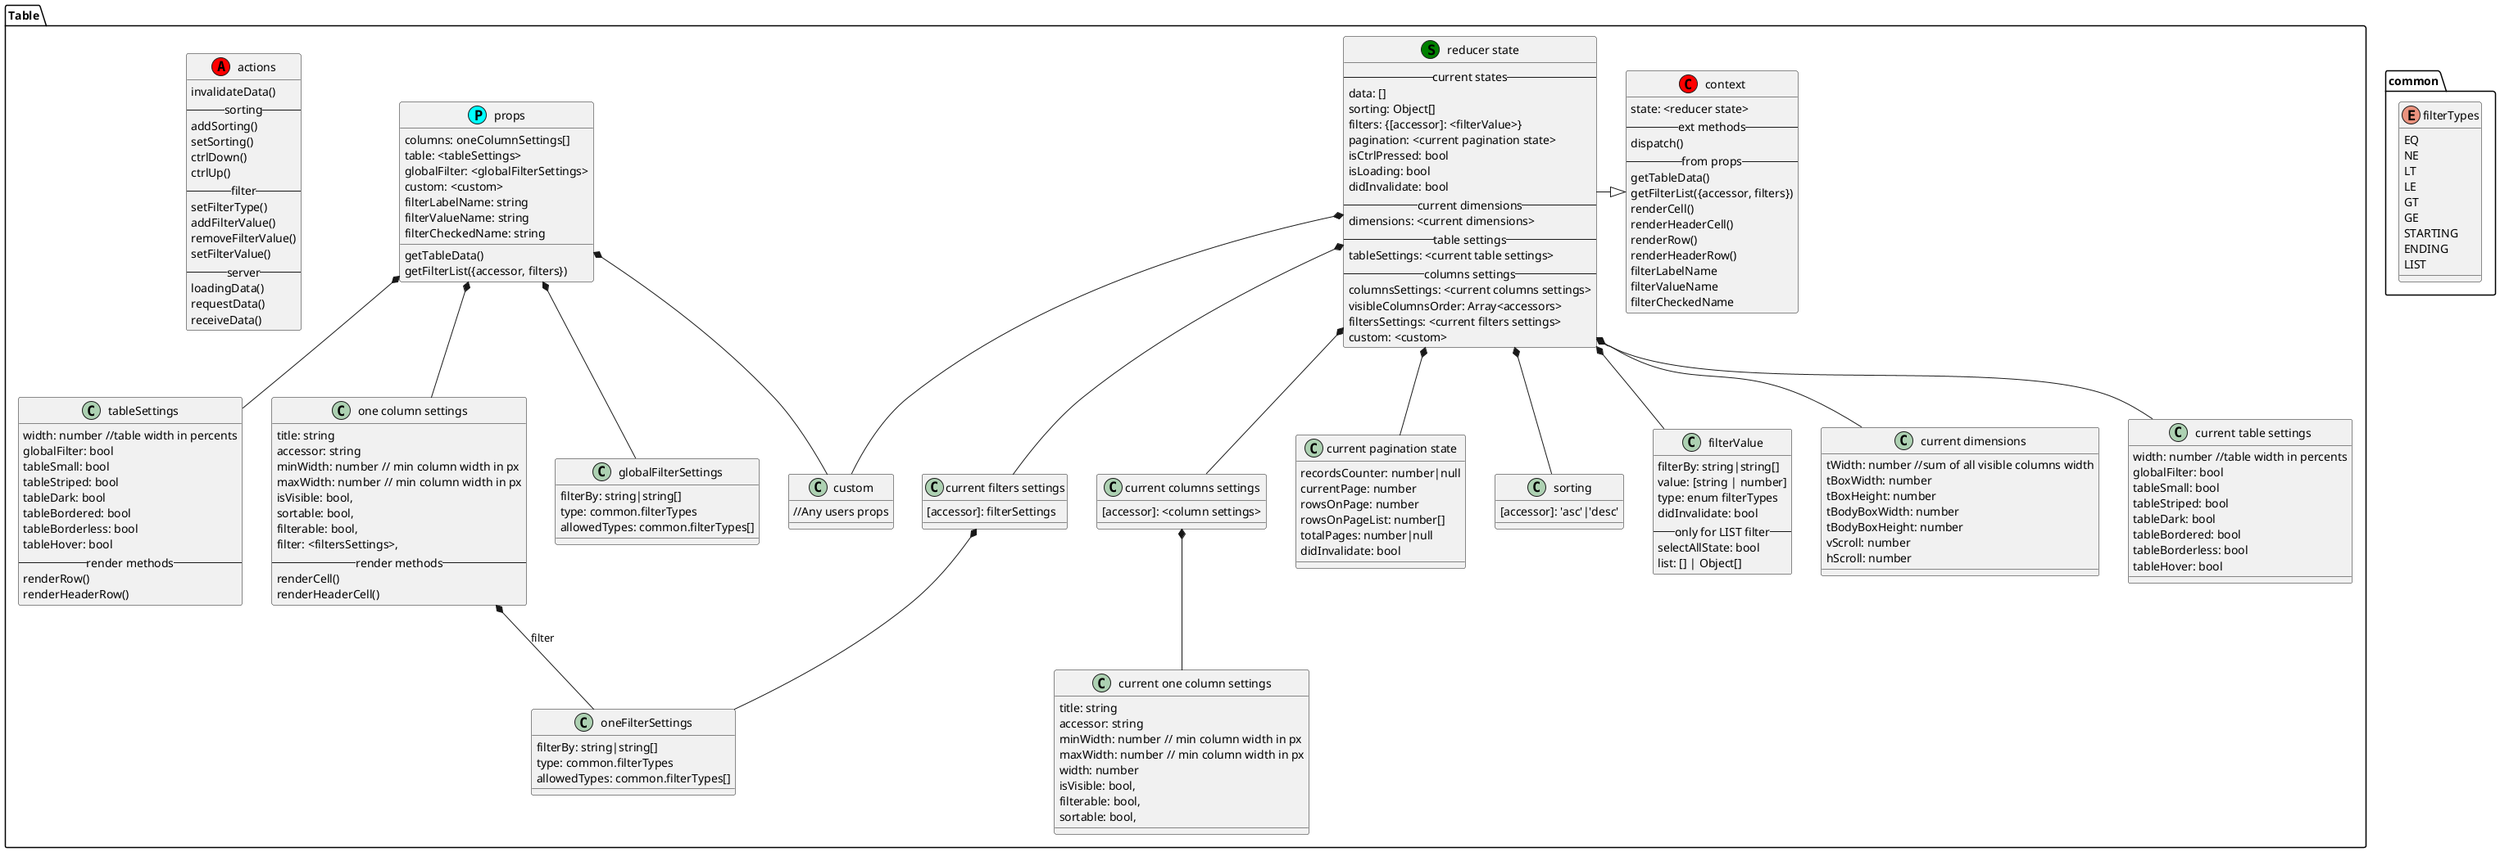 @startuml
namespace common {
    enum filterTypes {
        EQ
        NE
        LT
        LE
        GT
        GE
        STARTING
        ENDING
        LIST
    }
}
namespace Table {
    class props <<(P, aqua)>> {
        columns: oneColumnSettings[]
        table: <tableSettings>
        globalFilter: <globalFilterSettings>
        custom: <custom>
        filterLabelName: string
        filterValueName: string
        filterCheckedName: string
        getTableData()
        getFilterList({accessor, filters})
    }
    class context << (C, red) >> {
        state: <reducer state>
        --ext methods--
        dispatch()
        --from props--
        getTableData()
        getFilterList({accessor, filters})
        renderCell()
        renderHeaderCell()
        renderRow()
        renderHeaderRow()
        filterLabelName
        filterValueName
        filterCheckedName
    }
    class "reducer state" as reducerState <<(S,green)>> {
        --current states--
        data: []
        sorting: Object[]
        filters: {[accessor]: <filterValue>}
        pagination: <current pagination state>
        isCtrlPressed: bool
        isLoading: bool
        didInvalidate: bool
        --current dimensions--
        dimensions: <current dimensions>
        --table settings--
        tableSettings: <current table settings>
        --columns settings--
        columnsSettings: <current columns settings>
        visibleColumnsOrder: Array<accessors>
        filtersSettings: <current filters settings>
        custom: <custom>
    }
    class actions <<(A, red)>> {
        invalidateData()
        --sorting--
        addSorting()
        setSorting()
        ctrlDown()
        ctrlUp()
        --filter--
        setFilterType()
        addFilterValue()
        removeFilterValue()
        setFilterValue()
        --server--
        loadingData()
        requestData()
        receiveData()
    }
    class sorting {
        [accessor]: 'asc'|'desc'
    }
    class filterValue {
        filterBy: string|string[]
        value: [string | number]
        type: enum filterTypes
        didInvalidate: bool
        --only for LIST filter--
        selectAllState: bool
        list: [] | Object[]
    }
    class "current dimensions" as liveDimensions {
        tWidth: number //sum of all visible columns width
        tBoxWidth: number
        tBoxHeight: number
        tBodyBoxWidth: number
        tBodyBoxHeight: number
        vScroll: number
        hScroll: number
    }
    class tableSettings {
        width: number //table width in percents
        globalFilter: bool
        tableSmall: bool
        tableStriped: bool
        tableDark: bool
        tableBordered: bool
        tableBorderless: bool
        tableHover: bool
        --render methods--
        renderRow()
        renderHeaderRow()
    }
    class "current table settings" as liveTableSettings {
        width: number //table width in percents
        globalFilter: bool
        tableSmall: bool
        tableStriped: bool
        tableDark: bool
        tableBordered: bool
        tableBorderless: bool
        tableHover: bool
    }

    class "one column settings" as oneColumnSettings {
        title: string
        accessor: string
        minWidth: number // min column width in px
        maxWidth: number // min column width in px
        isVisible: bool,
        sortable: bool,
        filterable: bool,
        filter: <filtersSettings>,
        --render methods--
        renderCell()
        renderHeaderCell()
    }
    class globalFilterSettings {
        filterBy: string|string[]
        type: common.filterTypes
        allowedTypes: common.filterTypes[]
    }
    class "current columns settings" as liveColumnsSettings {
        [accessor]: <column settings>
    }
    class "current one column settings" as liveOneColumnSettings {
        title: string
        accessor: string
        minWidth: number // min column width in px
        maxWidth: number // min column width in px
        width: number
        isVisible: bool,
        filterable: bool,
        sortable: bool,

    }
    class oneFilterSettings {
        filterBy: string|string[]
        type: common.filterTypes
        allowedTypes: common.filterTypes[]
    }
    class "current filters settings" as liveFiltersSettings {
        [accessor]: filterSettings
    }
    class "current pagination state" as livePaginationState {
        recordsCounter: number|null
        currentPage: number
        rowsOnPage: number
        rowsOnPageList: number[]
        totalPages: number|null
        didInvalidate: bool
    }
    class custom {
        //Any users props
    }

    context <|-left- reducerState
    reducerState *-- filterValue
    props *-- tableSettings
    props *-- oneColumnSettings
    props *-- globalFilterSettings
    props *-- custom
    reducerState *-- sorting
    reducerState *-- custom
    reducerState *-- liveColumnsSettings
    reducerState *-- livePaginationState
    liveColumnsSettings *-- liveOneColumnSettings
    reducerState *-- liveTableSettings
    oneColumnSettings *-- oneFilterSettings :filter
    reducerState *-- liveFiltersSettings
    liveFiltersSettings *-- oneFilterSettings
    reducerState *-- liveDimensions
}
@enduml

